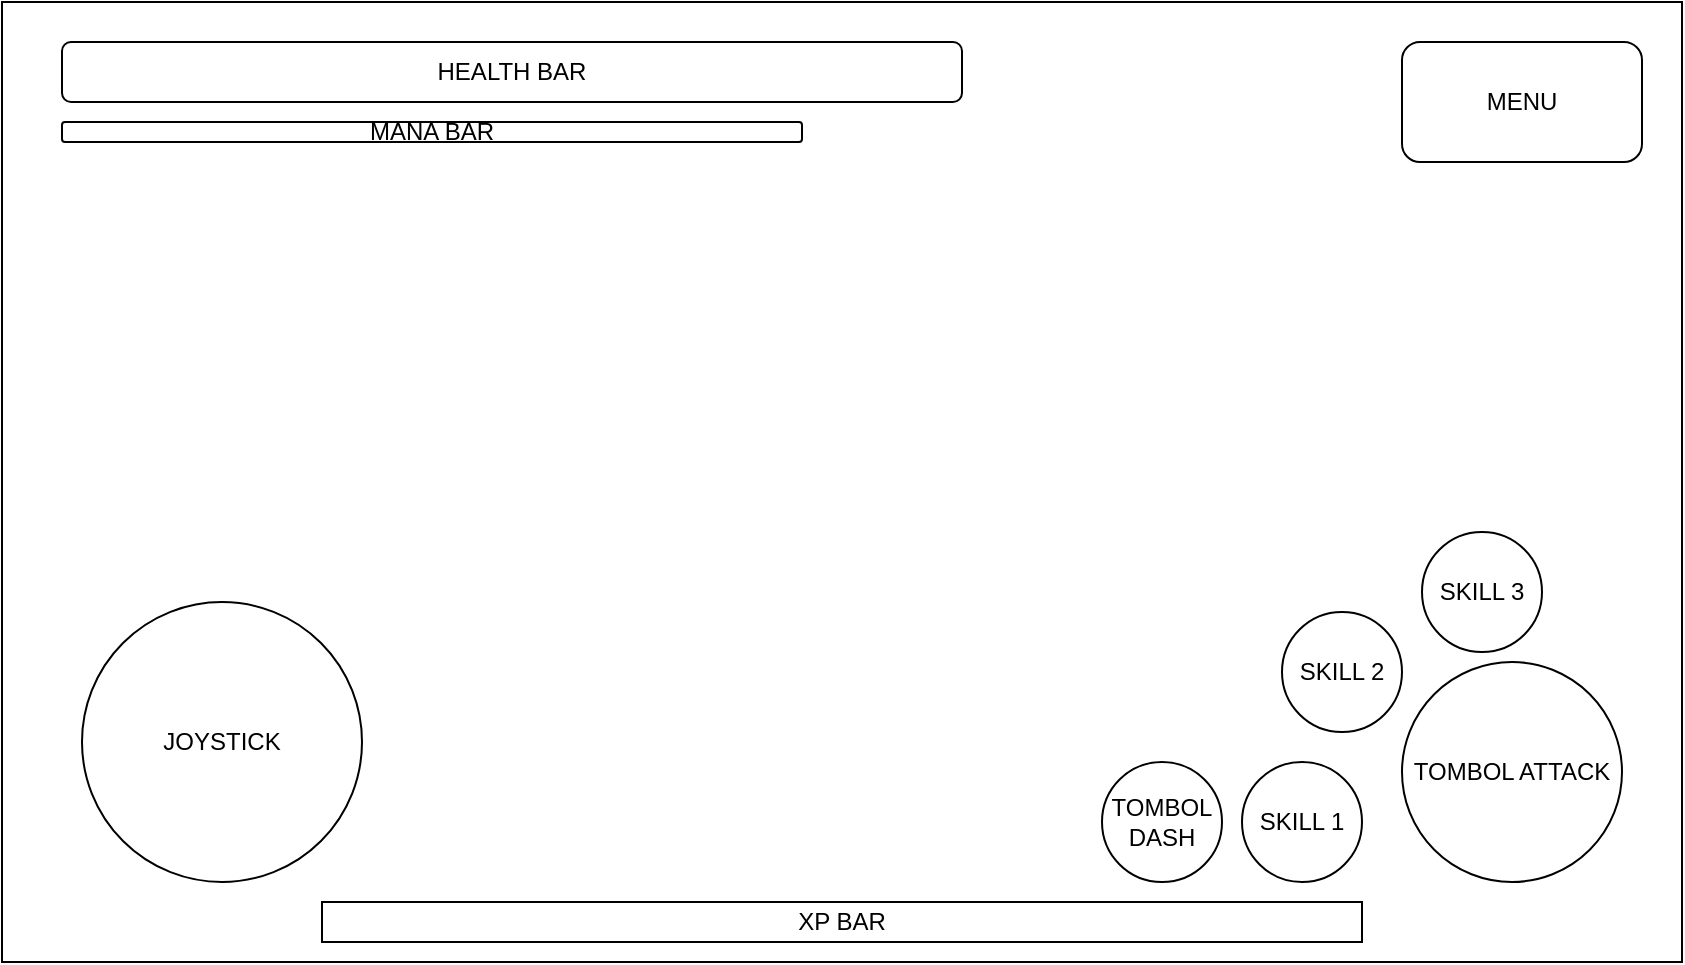 <mxfile version="13.0.3" type="device"><diagram id="Wy3Zu1FFz4wPnxS08RbJ" name="Page-1"><mxGraphModel dx="1024" dy="601" grid="1" gridSize="10" guides="1" tooltips="1" connect="1" arrows="1" fold="1" page="1" pageScale="1" pageWidth="850" pageHeight="1100" math="0" shadow="0"><root><mxCell id="0"/><mxCell id="1" parent="0"/><mxCell id="7eEny-T6P1_aa0vD34p1-1" value="" style="rounded=0;whiteSpace=wrap;html=1;fillColor=none;" parent="1" vertex="1"><mxGeometry width="840" height="480" as="geometry"/></mxCell><mxCell id="7eEny-T6P1_aa0vD34p1-17" value="JOYSTICK" style="ellipse;whiteSpace=wrap;html=1;aspect=fixed;" parent="1" vertex="1"><mxGeometry x="40" y="300" width="140" height="140" as="geometry"/></mxCell><mxCell id="7eEny-T6P1_aa0vD34p1-18" value="TOMBOL ATTACK" style="ellipse;whiteSpace=wrap;html=1;aspect=fixed;" parent="1" vertex="1"><mxGeometry x="700" y="330" width="110" height="110" as="geometry"/></mxCell><mxCell id="7eEny-T6P1_aa0vD34p1-19" value="SKILL 1" style="ellipse;whiteSpace=wrap;html=1;aspect=fixed;" parent="1" vertex="1"><mxGeometry x="620" y="380" width="60" height="60" as="geometry"/></mxCell><mxCell id="7eEny-T6P1_aa0vD34p1-20" value="SKILL 2" style="ellipse;whiteSpace=wrap;html=1;aspect=fixed;" parent="1" vertex="1"><mxGeometry x="640" y="305" width="60" height="60" as="geometry"/></mxCell><mxCell id="7eEny-T6P1_aa0vD34p1-21" value="SKILL 3" style="ellipse;whiteSpace=wrap;html=1;aspect=fixed;" parent="1" vertex="1"><mxGeometry x="710" y="265" width="60" height="60" as="geometry"/></mxCell><mxCell id="7eEny-T6P1_aa0vD34p1-23" value="TOMBOL&lt;br&gt;DASH" style="ellipse;whiteSpace=wrap;html=1;aspect=fixed;" parent="1" vertex="1"><mxGeometry x="550" y="380" width="60" height="60" as="geometry"/></mxCell><mxCell id="7eEny-T6P1_aa0vD34p1-27" value="XP BAR" style="rounded=0;whiteSpace=wrap;html=1;" parent="1" vertex="1"><mxGeometry x="160" y="450" width="520" height="20" as="geometry"/></mxCell><mxCell id="7eEny-T6P1_aa0vD34p1-28" value="MENU" style="rounded=1;whiteSpace=wrap;html=1;" parent="1" vertex="1"><mxGeometry x="700" y="20" width="120" height="60" as="geometry"/></mxCell><mxCell id="NLrhnEP6-NAwebkshfyT-3" value="HEALTH BAR" style="rounded=1;whiteSpace=wrap;html=1;" vertex="1" parent="1"><mxGeometry x="30" y="20" width="450" height="30" as="geometry"/></mxCell><mxCell id="NLrhnEP6-NAwebkshfyT-4" value="MANA BAR" style="rounded=1;whiteSpace=wrap;html=1;" vertex="1" parent="1"><mxGeometry x="30" y="60" width="370" height="10" as="geometry"/></mxCell></root></mxGraphModel></diagram></mxfile>
